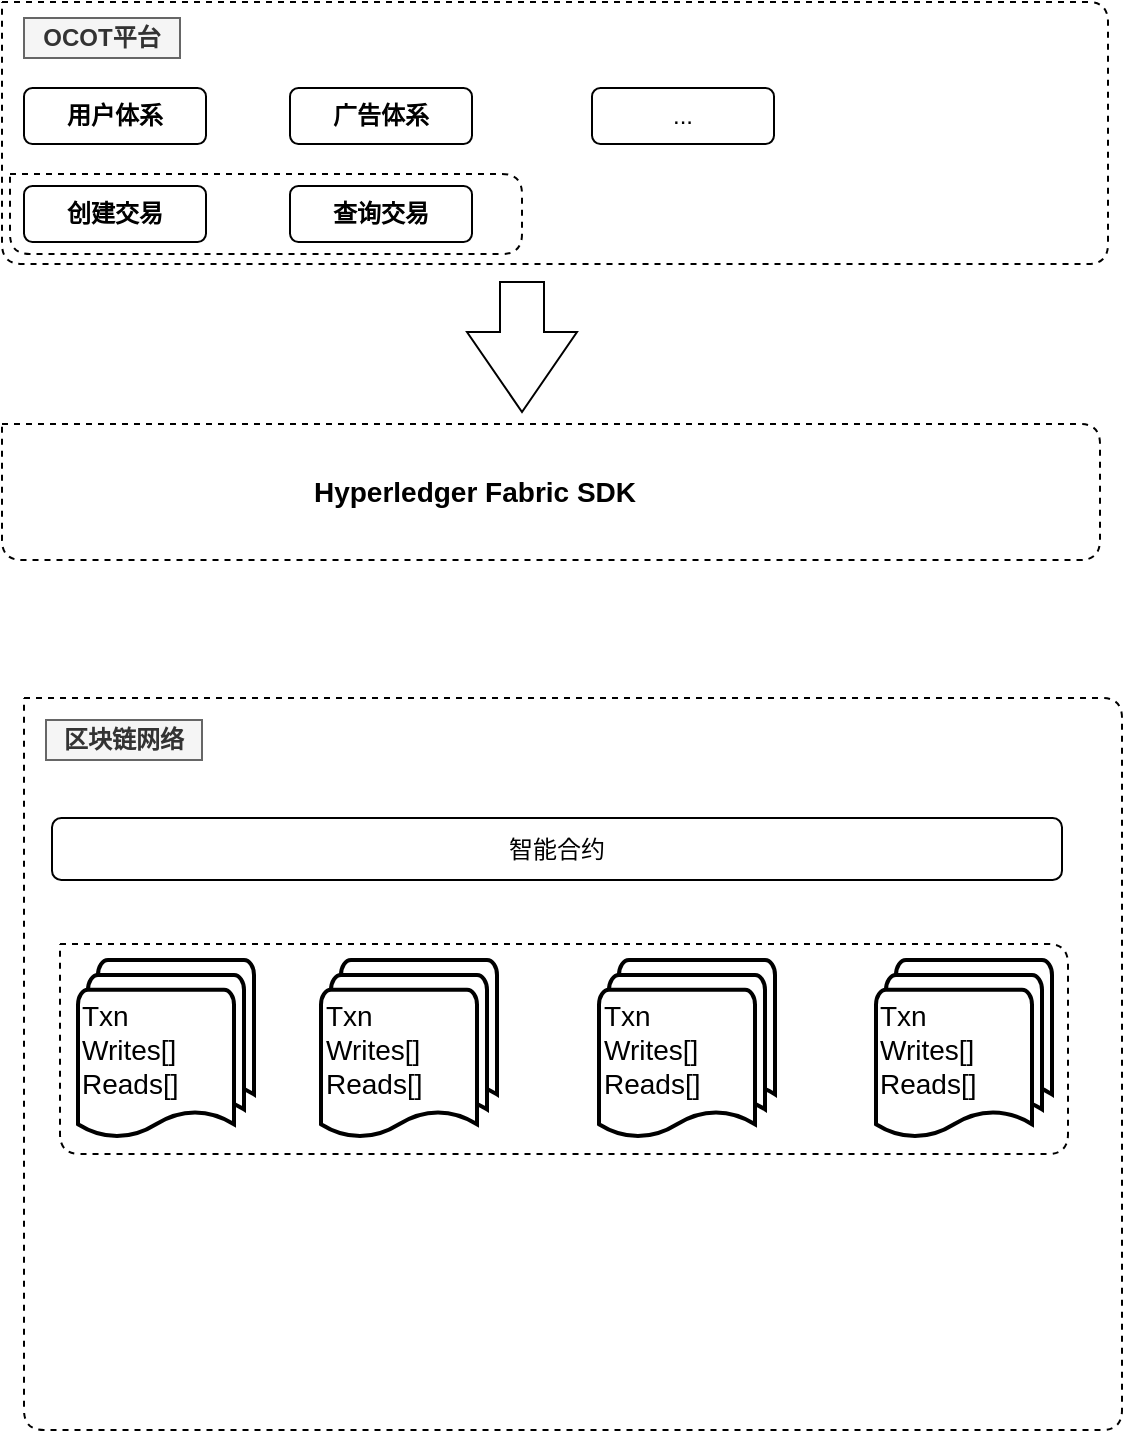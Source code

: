 <mxfile version="11.3.0" type="github" pages="1"><diagram id="ybbbF9Ips_LNxDzgqKM6" name="第 1 页"><mxGraphModel dx="1822" dy="794" grid="0" gridSize="10" guides="1" tooltips="1" connect="1" arrows="1" fold="1" page="0" pageScale="1" pageWidth="827" pageHeight="1169" math="0" shadow="0"><root><mxCell id="0"/><mxCell id="1" parent="0"/><mxCell id="frH8ttqrZoPlYyRedVNz-21" value="" style="html=1;shadow=0;dashed=0;align=center;verticalAlign=middle;shape=mxgraph.arrows2.arrow;dy=0.6;dx=40;direction=south;notch=0;" vertex="1" parent="1"><mxGeometry x="135.5" y="226" width="55" height="65" as="geometry"/></mxCell><mxCell id="frH8ttqrZoPlYyRedVNz-24" value="" style="group" vertex="1" connectable="0" parent="1"><mxGeometry x="-97" y="86" width="553" height="131" as="geometry"/></mxCell><mxCell id="frH8ttqrZoPlYyRedVNz-1" value="" style="endArrow=none;dashed=1;html=1;" edge="1" parent="frH8ttqrZoPlYyRedVNz-24"><mxGeometry width="50" height="50" relative="1" as="geometry"><mxPoint as="sourcePoint"/><mxPoint as="targetPoint"/><Array as="points"><mxPoint x="553"/><mxPoint x="553" y="131"/><mxPoint y="131"/></Array></mxGeometry></mxCell><mxCell id="frH8ttqrZoPlYyRedVNz-2" value="OCOT平台" style="text;html=1;strokeColor=#666666;fillColor=#f5f5f5;align=center;verticalAlign=middle;whiteSpace=wrap;rounded=0;fontStyle=1;fontColor=#333333;" vertex="1" parent="frH8ttqrZoPlYyRedVNz-24"><mxGeometry x="11" y="8" width="78" height="20" as="geometry"/></mxCell><mxCell id="frH8ttqrZoPlYyRedVNz-3" value="用户体系" style="rounded=1;whiteSpace=wrap;html=1;fontStyle=1" vertex="1" parent="frH8ttqrZoPlYyRedVNz-24"><mxGeometry x="11" y="43" width="91" height="28" as="geometry"/></mxCell><mxCell id="frH8ttqrZoPlYyRedVNz-4" value="&lt;b&gt;广告体系&lt;/b&gt;" style="rounded=1;whiteSpace=wrap;html=1;" vertex="1" parent="frH8ttqrZoPlYyRedVNz-24"><mxGeometry x="144" y="43" width="91" height="28" as="geometry"/></mxCell><mxCell id="frH8ttqrZoPlYyRedVNz-5" value="..." style="rounded=1;whiteSpace=wrap;html=1;" vertex="1" parent="frH8ttqrZoPlYyRedVNz-24"><mxGeometry x="295" y="43" width="91" height="28" as="geometry"/></mxCell><mxCell id="frH8ttqrZoPlYyRedVNz-6" value="创建交易" style="rounded=1;whiteSpace=wrap;html=1;fontStyle=1" vertex="1" parent="frH8ttqrZoPlYyRedVNz-24"><mxGeometry x="11" y="92" width="91" height="28" as="geometry"/></mxCell><mxCell id="frH8ttqrZoPlYyRedVNz-7" value="查询交易" style="rounded=1;whiteSpace=wrap;html=1;fontStyle=1" vertex="1" parent="frH8ttqrZoPlYyRedVNz-24"><mxGeometry x="144" y="92" width="91" height="28" as="geometry"/></mxCell><mxCell id="frH8ttqrZoPlYyRedVNz-9" value="" style="group" vertex="1" connectable="0" parent="frH8ttqrZoPlYyRedVNz-24"><mxGeometry x="4" y="86" width="256" height="40" as="geometry"/></mxCell><mxCell id="frH8ttqrZoPlYyRedVNz-10" value="" style="endArrow=none;dashed=1;html=1;" edge="1" parent="frH8ttqrZoPlYyRedVNz-9"><mxGeometry width="50" height="50" relative="1" as="geometry"><mxPoint as="sourcePoint"/><mxPoint as="targetPoint"/><Array as="points"><mxPoint x="256"/><mxPoint x="256" y="40"/><mxPoint y="40"/></Array></mxGeometry></mxCell><mxCell id="frH8ttqrZoPlYyRedVNz-26" value="" style="group" vertex="1" connectable="0" parent="1"><mxGeometry x="-97" y="297" width="549" height="68" as="geometry"/></mxCell><mxCell id="frH8ttqrZoPlYyRedVNz-20" value="" style="endArrow=none;dashed=1;html=1;" edge="1" parent="frH8ttqrZoPlYyRedVNz-26"><mxGeometry width="50" height="50" relative="1" as="geometry"><mxPoint as="sourcePoint"/><mxPoint as="targetPoint"/><Array as="points"><mxPoint x="549"/><mxPoint x="549" y="68"/><mxPoint y="68"/></Array></mxGeometry></mxCell><mxCell id="frH8ttqrZoPlYyRedVNz-25" value="Hyperledger Fabric SDK" style="text;html=1;strokeColor=none;fillColor=none;align=center;verticalAlign=middle;whiteSpace=wrap;rounded=0;fontStyle=1;fontSize=14;" vertex="1" parent="frH8ttqrZoPlYyRedVNz-26"><mxGeometry x="144" y="24" width="185" height="20" as="geometry"/></mxCell><mxCell id="frH8ttqrZoPlYyRedVNz-27" value="" style="group" vertex="1" connectable="0" parent="1"><mxGeometry x="-86" y="434" width="549" height="366" as="geometry"/></mxCell><mxCell id="frH8ttqrZoPlYyRedVNz-28" value="" style="endArrow=none;dashed=1;html=1;" edge="1" parent="frH8ttqrZoPlYyRedVNz-27"><mxGeometry width="50" height="50" relative="1" as="geometry"><mxPoint as="sourcePoint"/><mxPoint as="targetPoint"/><Array as="points"><mxPoint x="549"/><mxPoint x="549" y="366"/><mxPoint y="366"/></Array></mxGeometry></mxCell><mxCell id="frH8ttqrZoPlYyRedVNz-30" value="区块链网络" style="text;html=1;strokeColor=#666666;fillColor=#f5f5f5;align=center;verticalAlign=middle;whiteSpace=wrap;rounded=0;fontStyle=1;fontColor=#333333;" vertex="1" parent="frH8ttqrZoPlYyRedVNz-27"><mxGeometry x="11" y="11" width="78" height="20" as="geometry"/></mxCell><mxCell id="frH8ttqrZoPlYyRedVNz-31" value="智能合约" style="rounded=1;whiteSpace=wrap;html=1;" vertex="1" parent="frH8ttqrZoPlYyRedVNz-27"><mxGeometry x="14" y="60" width="505" height="31" as="geometry"/></mxCell><mxCell id="frH8ttqrZoPlYyRedVNz-32" value="" style="endArrow=none;dashed=1;html=1;fontSize=14;" edge="1" parent="frH8ttqrZoPlYyRedVNz-27"><mxGeometry width="50" height="50" relative="1" as="geometry"><mxPoint x="18" y="123" as="sourcePoint"/><mxPoint x="18" y="123" as="targetPoint"/><Array as="points"><mxPoint x="522" y="123"/><mxPoint x="522" y="228"/><mxPoint x="18" y="228"/></Array></mxGeometry></mxCell><mxCell id="frH8ttqrZoPlYyRedVNz-33" value="Txn&lt;br&gt;Writes[]&lt;br&gt;Reads[]" style="strokeWidth=2;html=1;shape=mxgraph.flowchart.multi-document;whiteSpace=wrap;fontSize=14;align=left;" vertex="1" parent="frH8ttqrZoPlYyRedVNz-27"><mxGeometry x="27" y="131" width="88" height="90" as="geometry"/></mxCell><mxCell id="frH8ttqrZoPlYyRedVNz-35" value="Txn&lt;br&gt;Writes[]&lt;br&gt;Reads[]" style="strokeWidth=2;html=1;shape=mxgraph.flowchart.multi-document;whiteSpace=wrap;fontSize=14;align=left;" vertex="1" parent="frH8ttqrZoPlYyRedVNz-27"><mxGeometry x="148.5" y="131" width="88" height="90" as="geometry"/></mxCell><mxCell id="frH8ttqrZoPlYyRedVNz-36" value="Txn&lt;br&gt;Writes[]&lt;br&gt;Reads[]" style="strokeWidth=2;html=1;shape=mxgraph.flowchart.multi-document;whiteSpace=wrap;fontSize=14;align=left;" vertex="1" parent="frH8ttqrZoPlYyRedVNz-27"><mxGeometry x="287.5" y="131" width="88" height="90" as="geometry"/></mxCell><mxCell id="frH8ttqrZoPlYyRedVNz-37" value="Txn&lt;br&gt;Writes[]&lt;br&gt;Reads[]" style="strokeWidth=2;html=1;shape=mxgraph.flowchart.multi-document;whiteSpace=wrap;fontSize=14;align=left;" vertex="1" parent="frH8ttqrZoPlYyRedVNz-27"><mxGeometry x="426" y="131" width="88" height="90" as="geometry"/></mxCell></root></mxGraphModel></diagram></mxfile>